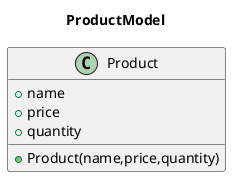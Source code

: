 @startuml program
title ProductModel
class Product{
    +name
    +price
    +quantity
    +Product(name,price,quantity)
}
@enduml